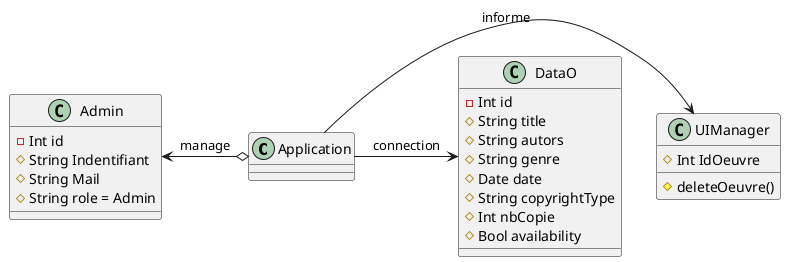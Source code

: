 @startuml

Class Application {

}

Class Admin {
    - Int id  
    # String Indentifiant 
    # String Mail   
    # String role = Admin     
}

Class UIManager {
    # Int IdOeuvre
    # deleteOeuvre()

}

Class DataO{
     - Int id
    # String title
    # String autors
    # String genre
    # Date date
    # String copyrightType 
    # Int nbCopie
    # Bool availability
 

}


Admin <-o Application : manage 
Application -> UIManager : informe
Application -> DataO : connection
@enduml